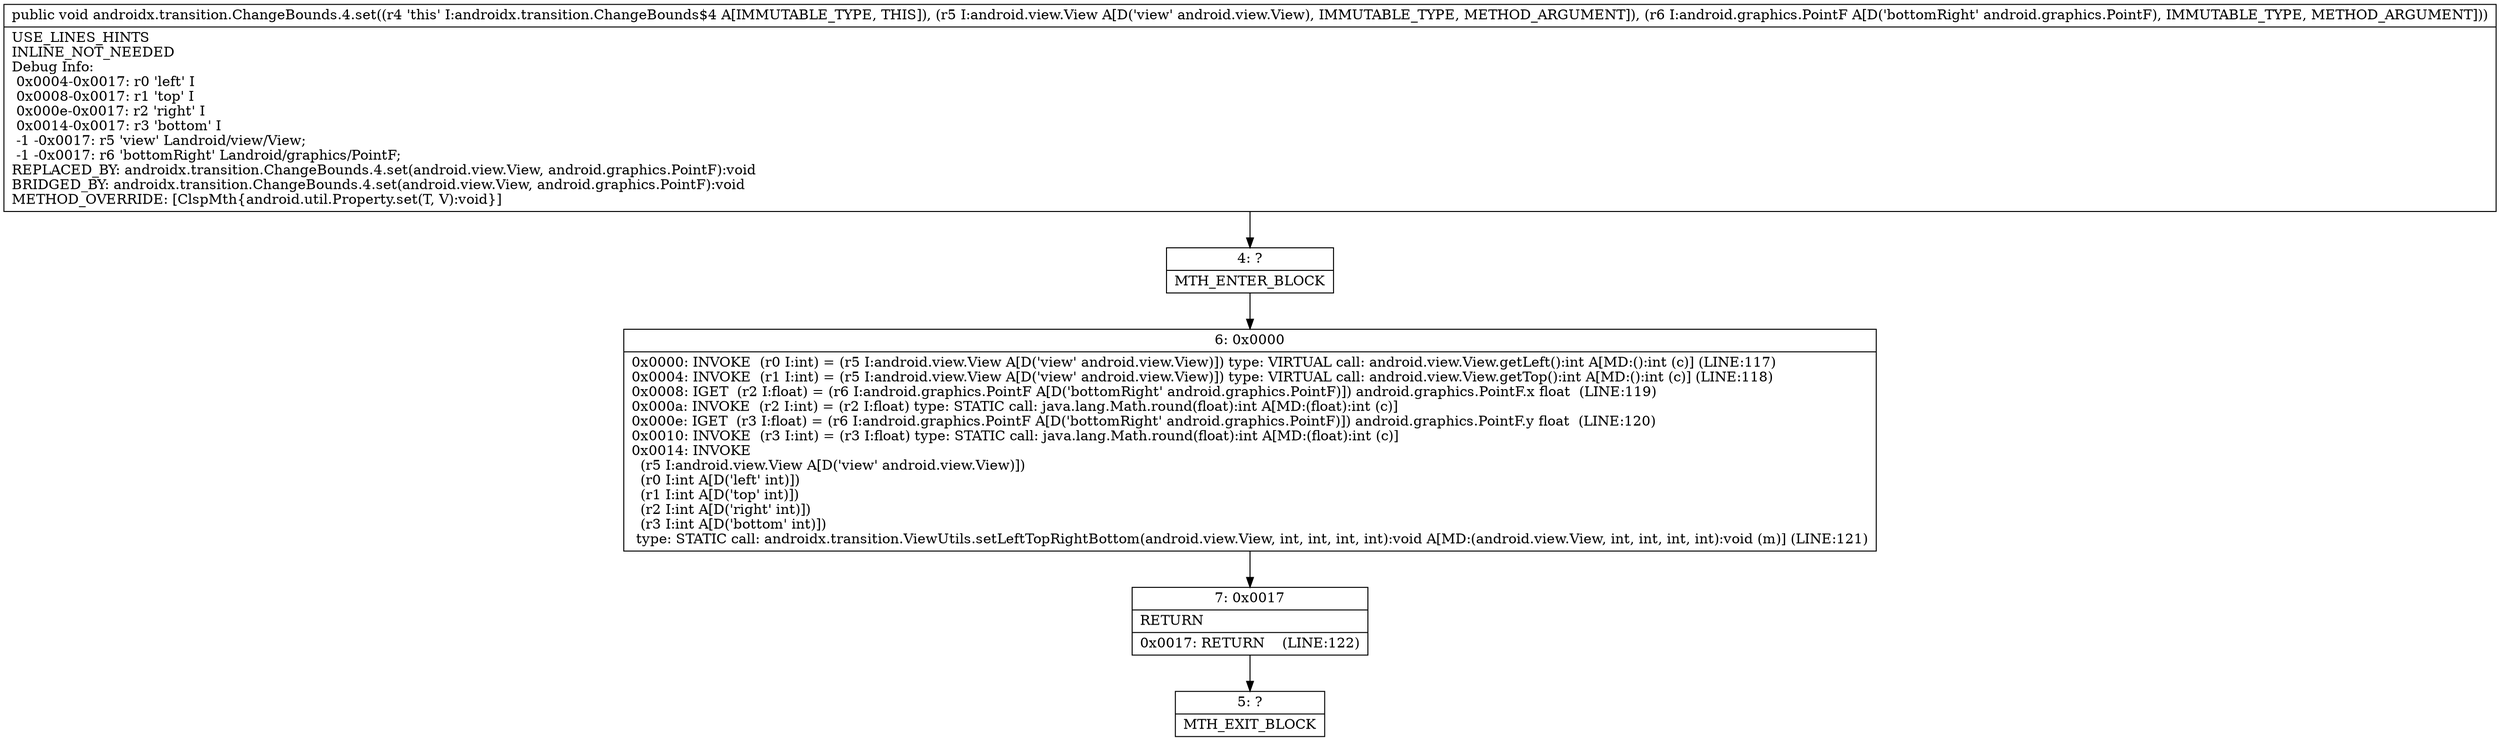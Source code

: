 digraph "CFG forandroidx.transition.ChangeBounds.4.set(Landroid\/view\/View;Landroid\/graphics\/PointF;)V" {
Node_4 [shape=record,label="{4\:\ ?|MTH_ENTER_BLOCK\l}"];
Node_6 [shape=record,label="{6\:\ 0x0000|0x0000: INVOKE  (r0 I:int) = (r5 I:android.view.View A[D('view' android.view.View)]) type: VIRTUAL call: android.view.View.getLeft():int A[MD:():int (c)] (LINE:117)\l0x0004: INVOKE  (r1 I:int) = (r5 I:android.view.View A[D('view' android.view.View)]) type: VIRTUAL call: android.view.View.getTop():int A[MD:():int (c)] (LINE:118)\l0x0008: IGET  (r2 I:float) = (r6 I:android.graphics.PointF A[D('bottomRight' android.graphics.PointF)]) android.graphics.PointF.x float  (LINE:119)\l0x000a: INVOKE  (r2 I:int) = (r2 I:float) type: STATIC call: java.lang.Math.round(float):int A[MD:(float):int (c)]\l0x000e: IGET  (r3 I:float) = (r6 I:android.graphics.PointF A[D('bottomRight' android.graphics.PointF)]) android.graphics.PointF.y float  (LINE:120)\l0x0010: INVOKE  (r3 I:int) = (r3 I:float) type: STATIC call: java.lang.Math.round(float):int A[MD:(float):int (c)]\l0x0014: INVOKE  \l  (r5 I:android.view.View A[D('view' android.view.View)])\l  (r0 I:int A[D('left' int)])\l  (r1 I:int A[D('top' int)])\l  (r2 I:int A[D('right' int)])\l  (r3 I:int A[D('bottom' int)])\l type: STATIC call: androidx.transition.ViewUtils.setLeftTopRightBottom(android.view.View, int, int, int, int):void A[MD:(android.view.View, int, int, int, int):void (m)] (LINE:121)\l}"];
Node_7 [shape=record,label="{7\:\ 0x0017|RETURN\l|0x0017: RETURN    (LINE:122)\l}"];
Node_5 [shape=record,label="{5\:\ ?|MTH_EXIT_BLOCK\l}"];
MethodNode[shape=record,label="{public void androidx.transition.ChangeBounds.4.set((r4 'this' I:androidx.transition.ChangeBounds$4 A[IMMUTABLE_TYPE, THIS]), (r5 I:android.view.View A[D('view' android.view.View), IMMUTABLE_TYPE, METHOD_ARGUMENT]), (r6 I:android.graphics.PointF A[D('bottomRight' android.graphics.PointF), IMMUTABLE_TYPE, METHOD_ARGUMENT]))  | USE_LINES_HINTS\lINLINE_NOT_NEEDED\lDebug Info:\l  0x0004\-0x0017: r0 'left' I\l  0x0008\-0x0017: r1 'top' I\l  0x000e\-0x0017: r2 'right' I\l  0x0014\-0x0017: r3 'bottom' I\l  \-1 \-0x0017: r5 'view' Landroid\/view\/View;\l  \-1 \-0x0017: r6 'bottomRight' Landroid\/graphics\/PointF;\lREPLACED_BY: androidx.transition.ChangeBounds.4.set(android.view.View, android.graphics.PointF):void\lBRIDGED_BY: androidx.transition.ChangeBounds.4.set(android.view.View, android.graphics.PointF):void\lMETHOD_OVERRIDE: [ClspMth\{android.util.Property.set(T, V):void\}]\l}"];
MethodNode -> Node_4;Node_4 -> Node_6;
Node_6 -> Node_7;
Node_7 -> Node_5;
}


